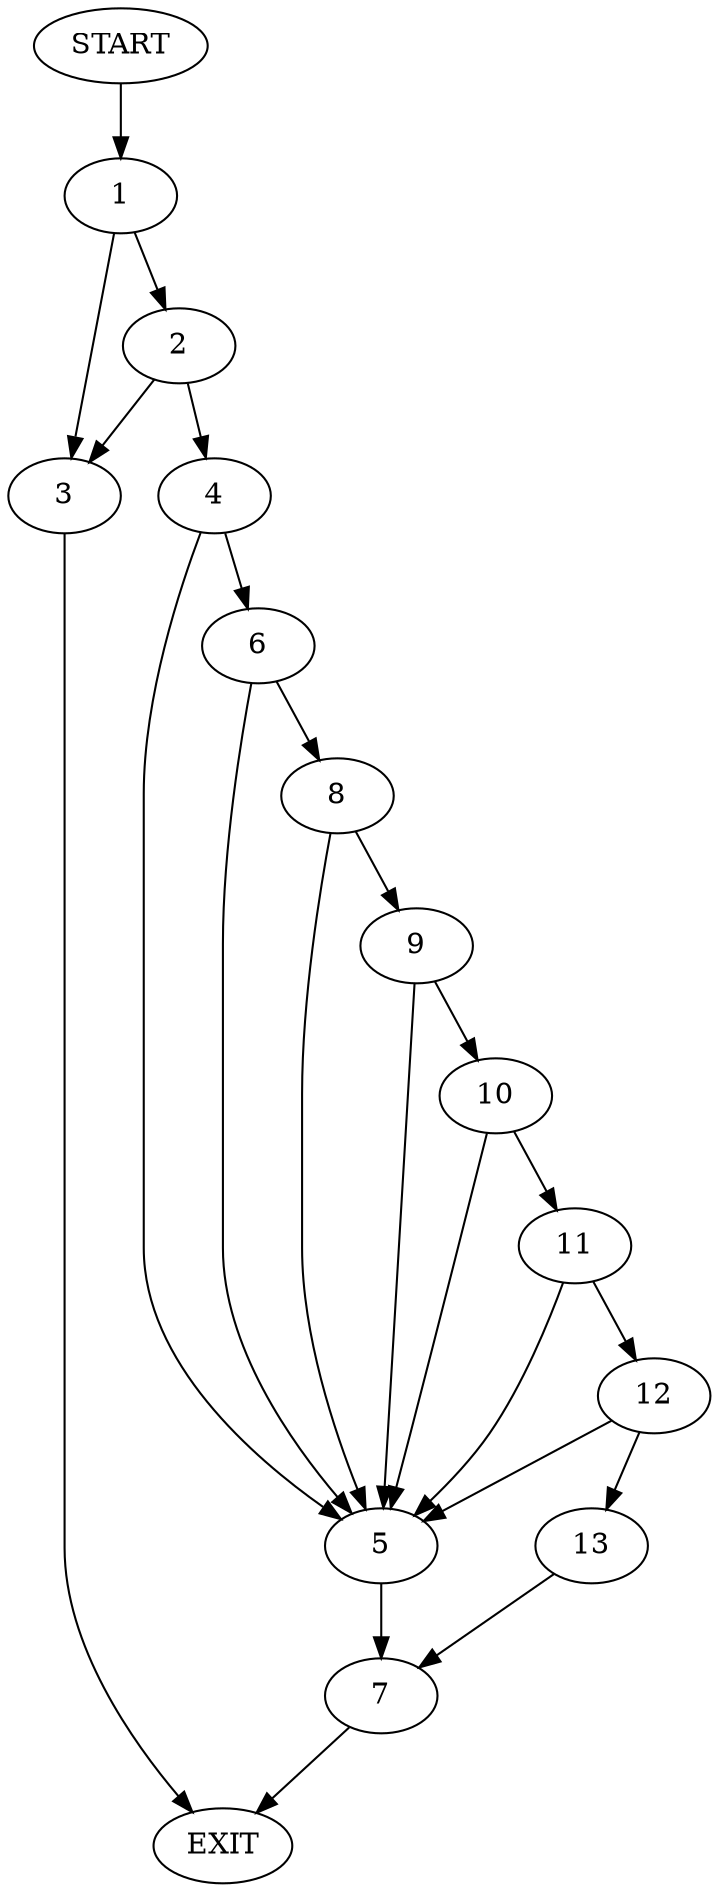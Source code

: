 digraph {
0 [label="START"]
14 [label="EXIT"]
0 -> 1
1 -> 2
1 -> 3
3 -> 14
2 -> 4
2 -> 3
4 -> 5
4 -> 6
5 -> 7
6 -> 5
6 -> 8
8 -> 5
8 -> 9
9 -> 5
9 -> 10
10 -> 5
10 -> 11
11 -> 12
11 -> 5
12 -> 13
12 -> 5
13 -> 7
7 -> 14
}
